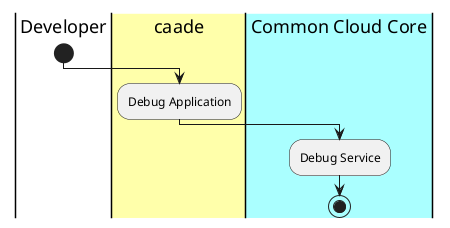 @startuml
|Developer|
start
|#ffffaa|caade|
:Debug Application;
|#aaffff|Common Cloud Core|
:Debug Service;
stop
@enduml
